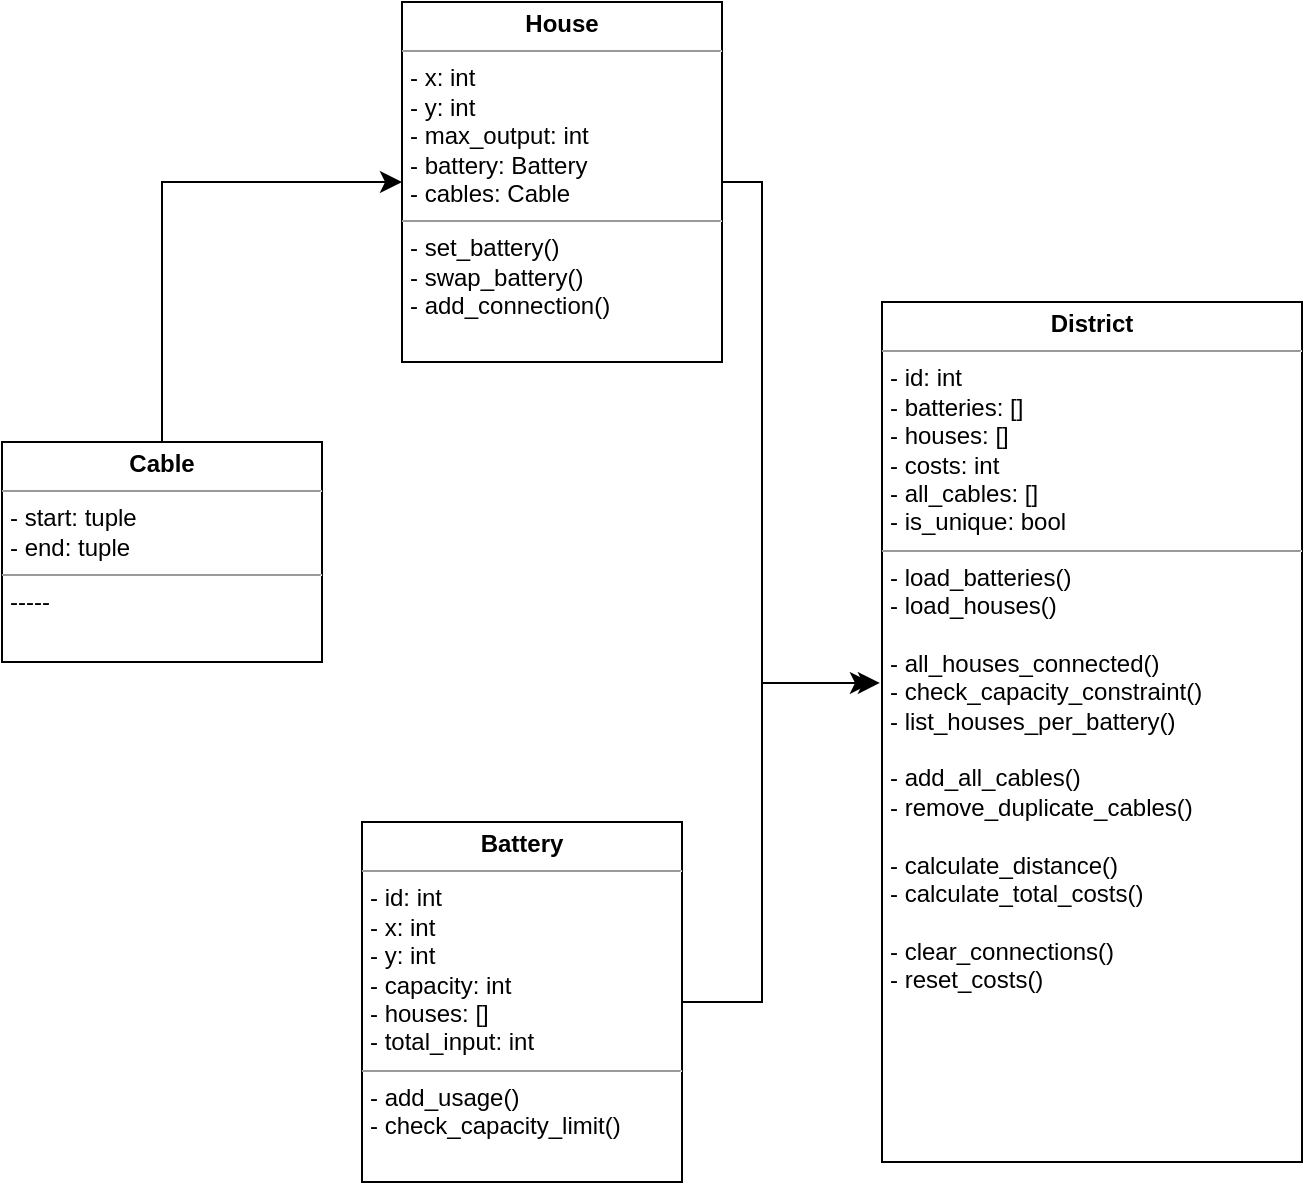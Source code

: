 <mxfile version="20.8.10" type="device"><diagram name="Pagina-1" id="6Yoxuz97rTMlkWPS1V8G"><mxGraphModel dx="864" dy="516" grid="1" gridSize="10" guides="1" tooltips="1" connect="1" arrows="1" fold="1" page="1" pageScale="1" pageWidth="827" pageHeight="1169" math="0" shadow="0"><root><mxCell id="0"/><mxCell id="1" parent="0"/><mxCell id="a-k1PVU-2EvcNCaCTobF-33" value="&lt;p style=&quot;margin:0px;margin-top:4px;text-align:center;&quot;&gt;&lt;b&gt;District&lt;/b&gt;&lt;/p&gt;&lt;hr size=&quot;1&quot;&gt;&lt;p style=&quot;margin:0px;margin-left:4px;&quot;&gt;- id: int&lt;/p&gt;&lt;p style=&quot;margin:0px;margin-left:4px;&quot;&gt;- batteries: []&lt;/p&gt;&lt;p style=&quot;margin:0px;margin-left:4px;&quot;&gt;- houses: []&lt;/p&gt;&lt;p style=&quot;margin:0px;margin-left:4px;&quot;&gt;- costs: int&lt;/p&gt;&lt;p style=&quot;margin:0px;margin-left:4px;&quot;&gt;- all_cables: []&lt;/p&gt;&lt;p style=&quot;margin:0px;margin-left:4px;&quot;&gt;- is_unique: bool&lt;/p&gt;&lt;hr size=&quot;1&quot;&gt;&lt;p style=&quot;margin:0px;margin-left:4px;&quot;&gt;- load_batteries()&lt;/p&gt;&lt;p style=&quot;margin:0px;margin-left:4px;&quot;&gt;- load_houses()&lt;/p&gt;&lt;p style=&quot;margin:0px;margin-left:4px;&quot;&gt;&lt;br&gt;&lt;/p&gt;&lt;p style=&quot;border-color: var(--border-color); margin: 0px 0px 0px 4px;&quot;&gt;- all_houses_connected()&lt;/p&gt;&lt;p style=&quot;margin:0px;margin-left:4px;&quot;&gt;- check_capacity_constraint()&lt;/p&gt;&lt;p style=&quot;margin:0px;margin-left:4px;&quot;&gt;- list_houses_per_battery()&lt;/p&gt;&lt;p style=&quot;margin:0px;margin-left:4px;&quot;&gt;&lt;br&gt;&lt;/p&gt;&lt;p style=&quot;margin:0px;margin-left:4px;&quot;&gt;- add_all_cables()&lt;/p&gt;&lt;p style=&quot;margin:0px;margin-left:4px;&quot;&gt;- remove_duplicate_cables()&lt;br&gt;&lt;/p&gt;&lt;p style=&quot;margin:0px;margin-left:4px;&quot;&gt;&lt;br&gt;&lt;/p&gt;&lt;p style=&quot;margin:0px;margin-left:4px;&quot;&gt;- calculate_distance()&lt;br&gt;&lt;/p&gt;&lt;p style=&quot;margin:0px;margin-left:4px;&quot;&gt;- calculate_total_costs()&lt;/p&gt;&lt;p style=&quot;margin:0px;margin-left:4px;&quot;&gt;&lt;br&gt;&lt;/p&gt;&lt;p style=&quot;margin:0px;margin-left:4px;&quot;&gt;- clear_connections()&lt;br&gt;&lt;/p&gt;&lt;p style=&quot;margin:0px;margin-left:4px;&quot;&gt;- reset_costs()&lt;/p&gt;" style="verticalAlign=top;align=left;overflow=fill;fontSize=12;fontFamily=Helvetica;html=1;" parent="1" vertex="1"><mxGeometry x="520" y="180" width="210" height="430" as="geometry"/></mxCell><mxCell id="a-k1PVU-2EvcNCaCTobF-34" value="&lt;p style=&quot;margin:0px;margin-top:4px;text-align:center;&quot;&gt;&lt;b&gt;House&lt;/b&gt;&lt;/p&gt;&lt;hr size=&quot;1&quot;&gt;&lt;p style=&quot;margin:0px;margin-left:4px;&quot;&gt;- x: int&lt;/p&gt;&lt;p style=&quot;margin:0px;margin-left:4px;&quot;&gt;- y: int&lt;/p&gt;&lt;p style=&quot;margin:0px;margin-left:4px;&quot;&gt;- max_output: int&lt;/p&gt;&lt;p style=&quot;margin:0px;margin-left:4px;&quot;&gt;- battery: Battery&lt;/p&gt;&lt;p style=&quot;margin:0px;margin-left:4px;&quot;&gt;- cables: Cable&lt;/p&gt;&lt;hr size=&quot;1&quot;&gt;&lt;p style=&quot;margin:0px;margin-left:4px;&quot;&gt;- set_battery()&lt;/p&gt;&lt;p style=&quot;margin:0px;margin-left:4px;&quot;&gt;- swap_battery()&lt;/p&gt;&lt;p style=&quot;margin:0px;margin-left:4px;&quot;&gt;- add_connection()&lt;/p&gt;&lt;p style=&quot;margin:0px;margin-left:4px;&quot;&gt;&lt;br&gt;&lt;/p&gt;" style="verticalAlign=top;align=left;overflow=fill;fontSize=12;fontFamily=Helvetica;html=1;" parent="1" vertex="1"><mxGeometry x="280" y="30" width="160" height="180" as="geometry"/></mxCell><mxCell id="a-k1PVU-2EvcNCaCTobF-35" value="&lt;p style=&quot;margin:0px;margin-top:4px;text-align:center;&quot;&gt;&lt;b&gt;Cable&lt;/b&gt;&lt;/p&gt;&lt;hr size=&quot;1&quot;&gt;&lt;p style=&quot;margin:0px;margin-left:4px;&quot;&gt;- start: tuple&lt;/p&gt;&lt;p style=&quot;margin:0px;margin-left:4px;&quot;&gt;- end: tuple&lt;/p&gt;&lt;hr size=&quot;1&quot;&gt;&lt;p style=&quot;margin:0px;margin-left:4px;&quot;&gt;-----&lt;/p&gt;" style="verticalAlign=top;align=left;overflow=fill;fontSize=12;fontFamily=Helvetica;html=1;" parent="1" vertex="1"><mxGeometry x="80" y="250" width="160" height="110" as="geometry"/></mxCell><mxCell id="a-k1PVU-2EvcNCaCTobF-36" value="&lt;p style=&quot;margin:0px;margin-top:4px;text-align:center;&quot;&gt;&lt;b&gt;Battery&lt;/b&gt;&lt;/p&gt;&lt;hr size=&quot;1&quot;&gt;&lt;p style=&quot;margin:0px;margin-left:4px;&quot;&gt;- id: int&lt;/p&gt;&lt;p style=&quot;margin:0px;margin-left:4px;&quot;&gt;- x: int&lt;/p&gt;&lt;p style=&quot;margin:0px;margin-left:4px;&quot;&gt;- y: int&lt;/p&gt;&lt;p style=&quot;margin:0px;margin-left:4px;&quot;&gt;- capacity: int&lt;/p&gt;&lt;p style=&quot;margin:0px;margin-left:4px;&quot;&gt;- houses: []&lt;/p&gt;&lt;p style=&quot;margin:0px;margin-left:4px;&quot;&gt;- total_input: int&lt;/p&gt;&lt;hr size=&quot;1&quot;&gt;&lt;p style=&quot;margin:0px;margin-left:4px;&quot;&gt;- add_usage()&lt;/p&gt;&lt;p style=&quot;margin:0px;margin-left:4px;&quot;&gt;- check_capacity_limit()&lt;/p&gt;" style="verticalAlign=top;align=left;overflow=fill;fontSize=12;fontFamily=Helvetica;html=1;" parent="1" vertex="1"><mxGeometry x="260" y="440" width="160" height="180" as="geometry"/></mxCell><mxCell id="a-k1PVU-2EvcNCaCTobF-37" value="" style="edgeStyle=segmentEdgeStyle;endArrow=classic;html=1;curved=0;rounded=0;endSize=8;startSize=8;exitX=1;exitY=0.5;exitDx=0;exitDy=0;entryX=-0.024;entryY=0.443;entryDx=0;entryDy=0;entryPerimeter=0;" parent="1" source="a-k1PVU-2EvcNCaCTobF-34" target="a-k1PVU-2EvcNCaCTobF-33" edge="1"><mxGeometry width="50" height="50" relative="1" as="geometry"><mxPoint x="390" y="240" as="sourcePoint"/><mxPoint x="460" y="330" as="targetPoint"/><Array as="points"><mxPoint x="460" y="120"/><mxPoint x="460" y="371"/></Array></mxGeometry></mxCell><mxCell id="a-k1PVU-2EvcNCaCTobF-38" value="" style="edgeStyle=segmentEdgeStyle;endArrow=classic;html=1;curved=0;rounded=0;endSize=8;startSize=8;exitX=1;exitY=0.5;exitDx=0;exitDy=0;entryX=-0.005;entryY=0.443;entryDx=0;entryDy=0;entryPerimeter=0;" parent="1" source="a-k1PVU-2EvcNCaCTobF-36" target="a-k1PVU-2EvcNCaCTobF-33" edge="1"><mxGeometry width="50" height="50" relative="1" as="geometry"><mxPoint x="390" y="450" as="sourcePoint"/><mxPoint x="460" y="260" as="targetPoint"/><Array as="points"><mxPoint x="460" y="530"/><mxPoint x="460" y="371"/></Array></mxGeometry></mxCell><mxCell id="a-k1PVU-2EvcNCaCTobF-39" value="" style="edgeStyle=segmentEdgeStyle;endArrow=classic;html=1;curved=0;rounded=0;endSize=8;startSize=8;exitX=0.5;exitY=0;exitDx=0;exitDy=0;entryX=0;entryY=0.5;entryDx=0;entryDy=0;" parent="1" source="a-k1PVU-2EvcNCaCTobF-35" target="a-k1PVU-2EvcNCaCTobF-34" edge="1"><mxGeometry width="50" height="50" relative="1" as="geometry"><mxPoint x="390" y="290" as="sourcePoint"/><mxPoint x="440" y="240" as="targetPoint"/><Array as="points"><mxPoint x="160" y="120"/></Array></mxGeometry></mxCell></root></mxGraphModel></diagram></mxfile>